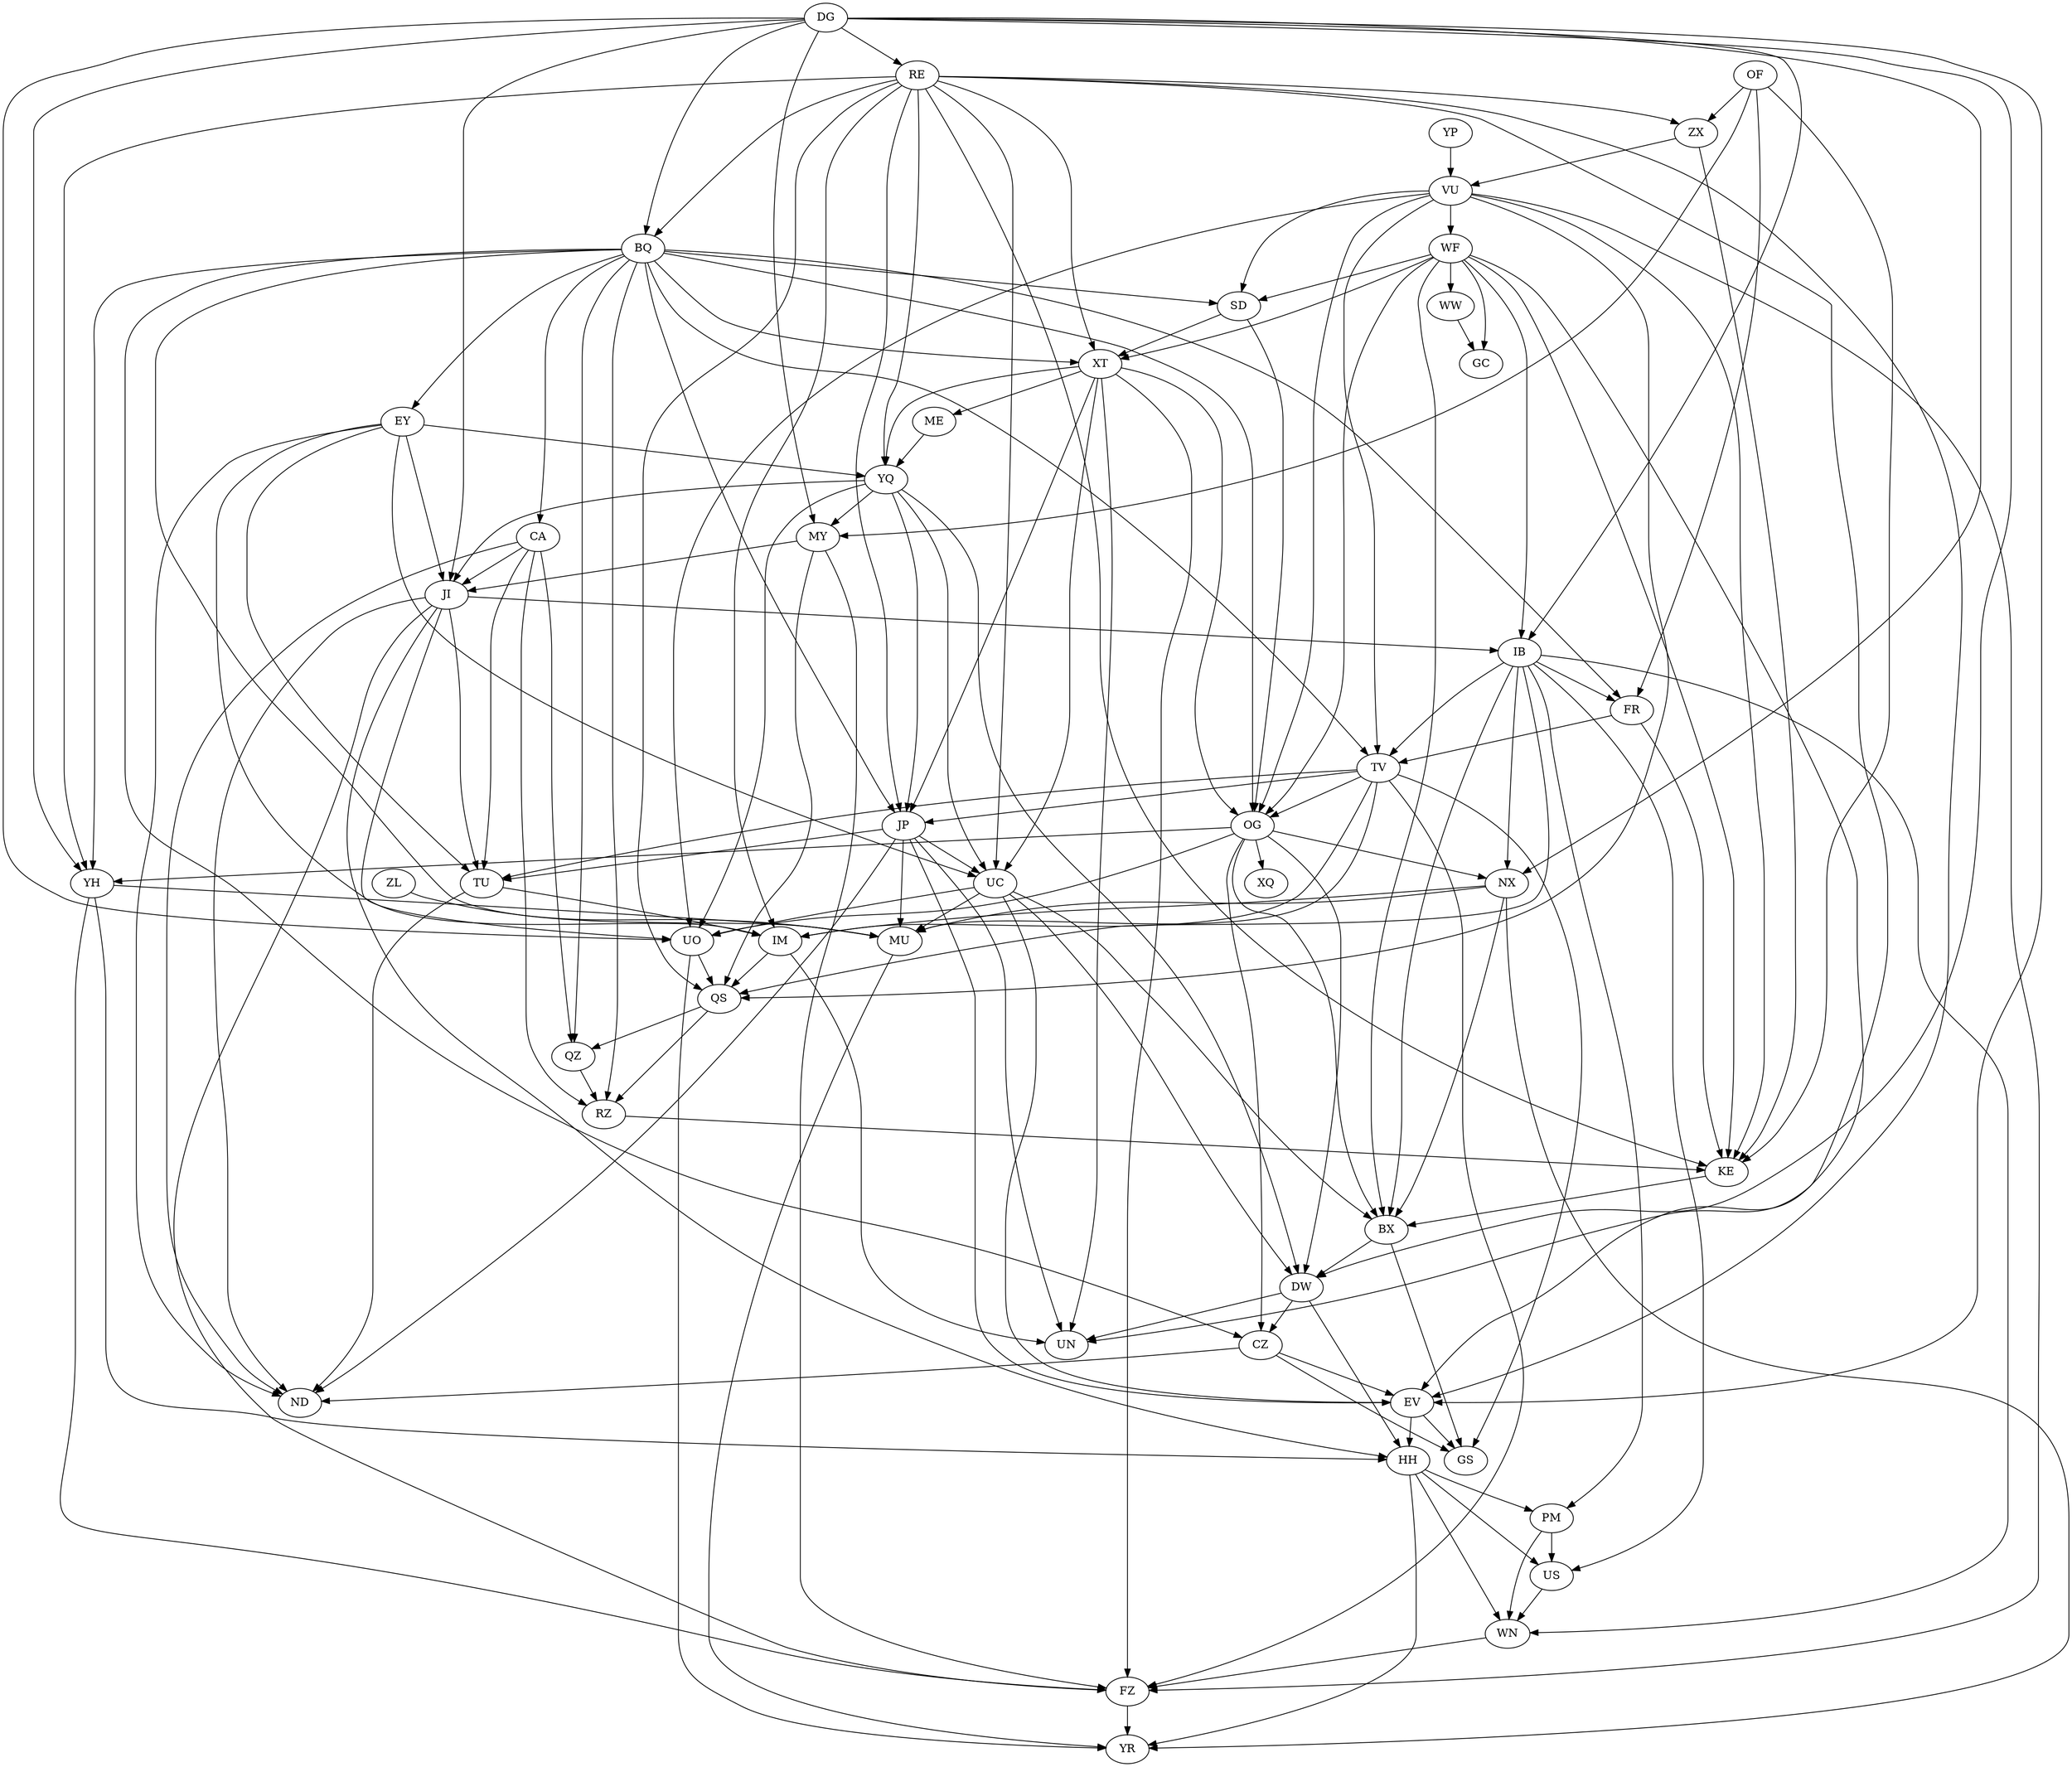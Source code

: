 strict digraph {
DG;
RE;
IB;
BQ;
MY;
JI;
UO;
EV;
YH;
NX;
DW;
YP;
VU;
ME;
YQ;
OF;
ZX;
FR;
KE;
QZ;
RZ;
IM;
XT;
QS;
UN;
JP;
UC;
CA;
TU;
ND;
WF;
WW;
SD;
OG;
GC;
BX;
EY;
PM;
TV;
US;
WN;
CZ;
MU;
FZ;
HH;
YR;
GS;
XQ;
ZL;
DG -> RE;
DG -> IB;
DG -> BQ;
DG -> MY;
DG -> JI;
DG -> UO;
DG -> EV;
DG -> YH;
DG -> NX;
DG -> DW;
RE -> ZX;
RE -> IM;
RE -> BQ;
RE -> XT;
RE -> QS;
RE -> YQ;
RE -> UN;
RE -> EV;
RE -> KE;
RE -> YH;
RE -> JP;
RE -> UC;
IB -> FR;
IB -> PM;
IB -> QS;
IB -> TV;
IB -> US;
IB -> NX;
IB -> BX;
IB -> WN;
BQ -> QZ;
BQ -> CA;
BQ -> SD;
BQ -> EY;
BQ -> RZ;
BQ -> FR;
BQ -> XT;
BQ -> TV;
BQ -> CZ;
BQ -> OG;
BQ -> YH;
BQ -> MU;
BQ -> JP;
MY -> JI;
MY -> QS;
MY -> FZ;
JI -> TU;
JI -> IB;
JI -> UO;
JI -> HH;
JI -> ND;
JI -> FZ;
UO -> QS;
UO -> YR;
EV -> HH;
EV -> GS;
YH -> HH;
YH -> FZ;
YH -> MU;
NX -> IM;
NX -> YR;
NX -> BX;
NX -> MU;
DW -> HH;
DW -> CZ;
DW -> UN;
YP -> VU;
VU -> WF;
VU -> SD;
VU -> UO;
VU -> QS;
VU -> TV;
VU -> OG;
VU -> KE;
VU -> FZ;
ME -> YQ;
YQ -> MY;
YQ -> JI;
YQ -> UO;
YQ -> DW;
YQ -> JP;
YQ -> UC;
OF -> ZX;
OF -> MY;
OF -> FR;
OF -> KE;
ZX -> VU;
ZX -> KE;
FR -> TV;
FR -> KE;
KE -> BX;
QZ -> RZ;
RZ -> KE;
IM -> QS;
IM -> UN;
XT -> ME;
XT -> YQ;
XT -> UN;
XT -> OG;
XT -> FZ;
XT -> JP;
XT -> UC;
QS -> QZ;
QS -> RZ;
JP -> TU;
JP -> UN;
JP -> EV;
JP -> ND;
JP -> MU;
JP -> UC;
UC -> UO;
UC -> EV;
UC -> BX;
UC -> MU;
UC -> DW;
CA -> QZ;
CA -> TU;
CA -> RZ;
CA -> JI;
CA -> ND;
TU -> IM;
TU -> ND;
WF -> WW;
WF -> SD;
WF -> IB;
WF -> XT;
WF -> EV;
WF -> OG;
WF -> KE;
WF -> GC;
WF -> BX;
WW -> GC;
SD -> XT;
SD -> OG;
OG -> UO;
OG -> CZ;
OG -> YH;
OG -> XQ;
OG -> NX;
OG -> BX;
OG -> DW;
BX -> GS;
BX -> DW;
EY -> TU;
EY -> IM;
EY -> JI;
EY -> YQ;
EY -> ND;
EY -> UC;
PM -> US;
PM -> WN;
TV -> TU;
TV -> IM;
TV -> OG;
TV -> FZ;
TV -> MU;
TV -> GS;
TV -> JP;
US -> WN;
WN -> FZ;
CZ -> EV;
CZ -> ND;
CZ -> GS;
MU -> YR;
FZ -> YR;
HH -> PM;
HH -> US;
HH -> YR;
HH -> WN;
ZL -> MU;
}
